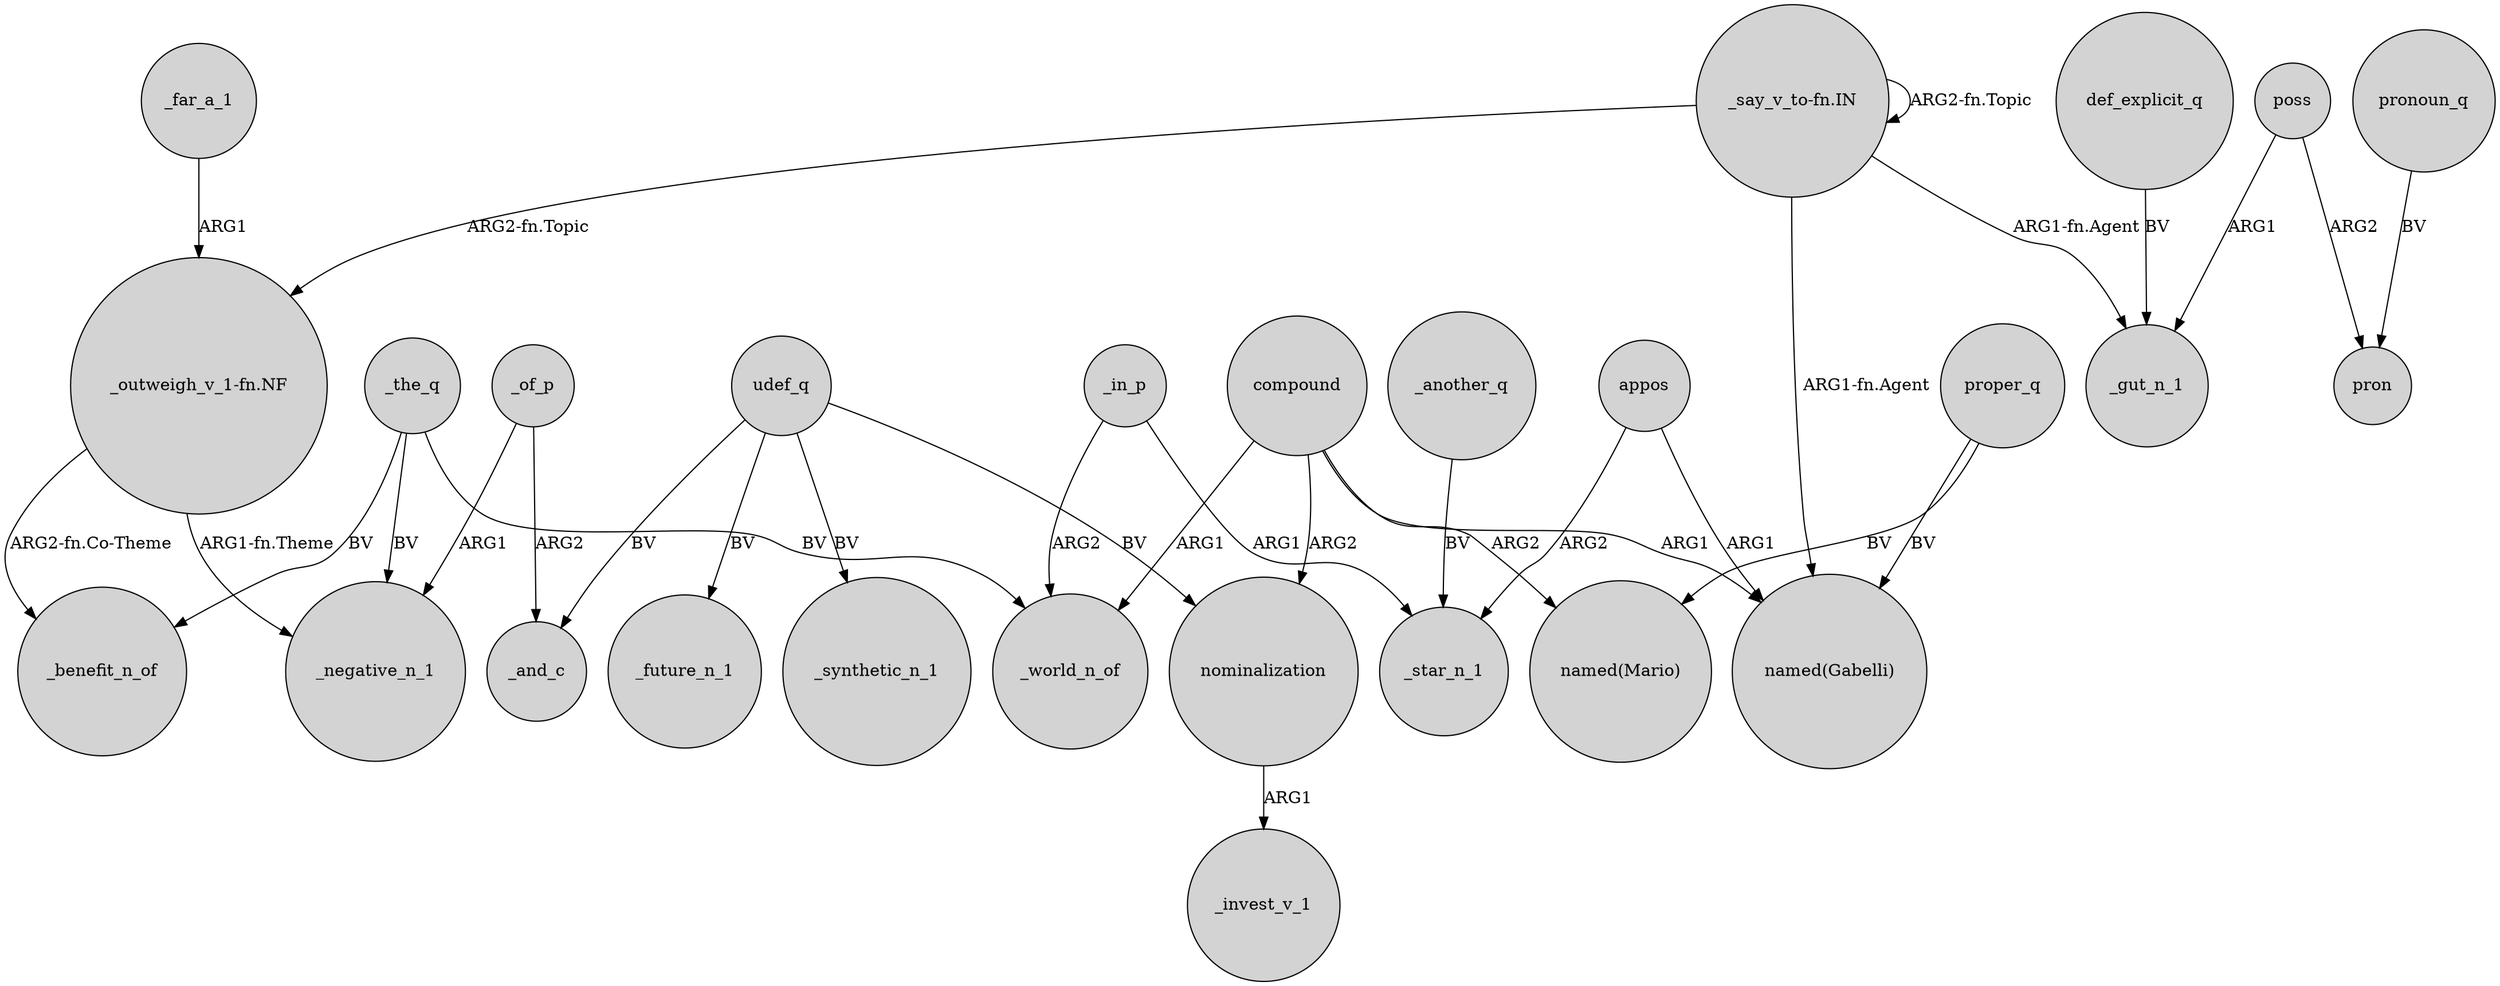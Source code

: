 digraph {
	node [shape=circle style=filled]
	_the_q -> _benefit_n_of [label=BV]
	poss -> _gut_n_1 [label=ARG1]
	_the_q -> _negative_n_1 [label=BV]
	_in_p -> _world_n_of [label=ARG2]
	_far_a_1 -> "_outweigh_v_1-fn.NF" [label=ARG1]
	poss -> pron [label=ARG2]
	proper_q -> "named(Mario)" [label=BV]
	compound -> _world_n_of [label=ARG1]
	compound -> "named(Gabelli)" [label=ARG1]
	udef_q -> _synthetic_n_1 [label=BV]
	_of_p -> _and_c [label=ARG2]
	def_explicit_q -> _gut_n_1 [label=BV]
	appos -> _star_n_1 [label=ARG2]
	compound -> nominalization [label=ARG2]
	pronoun_q -> pron [label=BV]
	"_say_v_to-fn.IN" -> "_outweigh_v_1-fn.NF" [label="ARG2-fn.Topic"]
	compound -> "named(Mario)" [label=ARG2]
	"_outweigh_v_1-fn.NF" -> _negative_n_1 [label="ARG1-fn.Theme"]
	udef_q -> _future_n_1 [label=BV]
	"_outweigh_v_1-fn.NF" -> _benefit_n_of [label="ARG2-fn.Co-Theme"]
	appos -> "named(Gabelli)" [label=ARG1]
	udef_q -> nominalization [label=BV]
	nominalization -> _invest_v_1 [label=ARG1]
	proper_q -> "named(Gabelli)" [label=BV]
	_another_q -> _star_n_1 [label=BV]
	_in_p -> _star_n_1 [label=ARG1]
	"_say_v_to-fn.IN" -> "_say_v_to-fn.IN" [label="ARG2-fn.Topic"]
	"_say_v_to-fn.IN" -> "named(Gabelli)" [label="ARG1-fn.Agent"]
	udef_q -> _and_c [label=BV]
	"_say_v_to-fn.IN" -> _gut_n_1 [label="ARG1-fn.Agent"]
	_of_p -> _negative_n_1 [label=ARG1]
	_the_q -> _world_n_of [label=BV]
}
